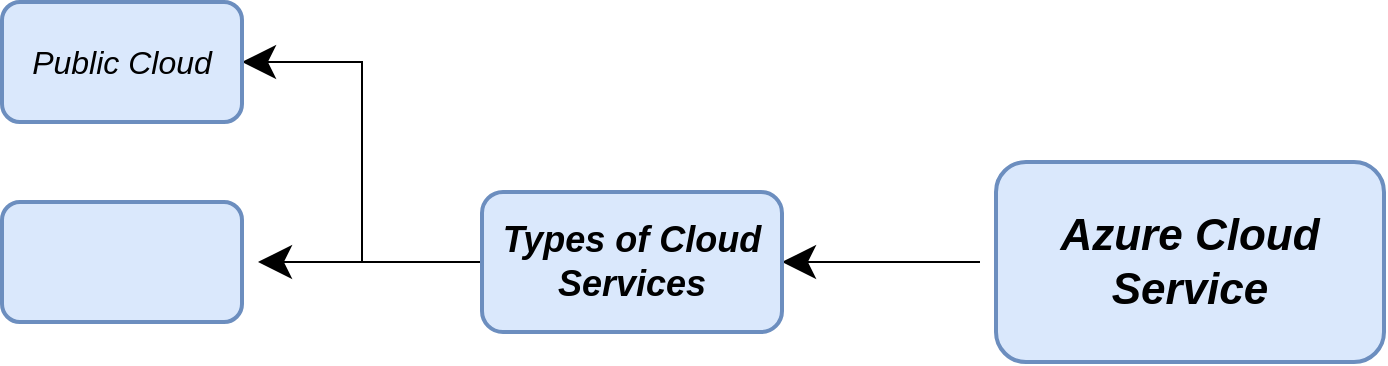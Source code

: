 <mxfile version="15.3.5" type="github">
  <diagram id="qemPZvNpyssAUF0mMIDs" name="Page-1">
    <mxGraphModel dx="2249" dy="798" grid="1" gridSize="10" guides="1" tooltips="1" connect="1" arrows="1" fold="1" page="1" pageScale="1" pageWidth="827" pageHeight="1169" math="0" shadow="0">
      <root>
        <mxCell id="0" />
        <mxCell id="1" parent="0" />
        <mxCell id="l9tMWQ5-sVlqTfUE8LL0-3" value="" style="endArrow=classic;html=1;startSize=14;endSize=14;sourcePerimeterSpacing=8;targetPerimeterSpacing=8;rounded=0;entryX=1;entryY=0.5;entryDx=0;entryDy=0;" edge="1" parent="1" source="l9tMWQ5-sVlqTfUE8LL0-1" target="l9tMWQ5-sVlqTfUE8LL0-2">
          <mxGeometry relative="1" as="geometry" />
        </mxCell>
        <mxCell id="l9tMWQ5-sVlqTfUE8LL0-1" value="&lt;font style=&quot;font-size: 22px&quot;&gt;&lt;b&gt;&lt;i&gt;Azure Cloud Service&lt;/i&gt;&lt;/b&gt;&lt;/font&gt;" style="rounded=1;whiteSpace=wrap;html=1;hachureGap=4;pointerEvents=0;fillColor=#dae8fc;strokeColor=#6c8ebf;strokeWidth=2;" vertex="1" parent="1">
          <mxGeometry x="317" y="190" width="194" height="100" as="geometry" />
        </mxCell>
        <mxCell id="l9tMWQ5-sVlqTfUE8LL0-6" value="" style="endArrow=classic;html=1;startSize=14;endSize=14;sourcePerimeterSpacing=8;targetPerimeterSpacing=8;rounded=0;entryX=1;entryY=0.5;entryDx=0;entryDy=0;exitX=0;exitY=0.5;exitDx=0;exitDy=0;" edge="1" parent="1" source="l9tMWQ5-sVlqTfUE8LL0-2" target="l9tMWQ5-sVlqTfUE8LL0-5">
          <mxGeometry relative="1" as="geometry">
            <Array as="points">
              <mxPoint y="240" />
              <mxPoint y="140" />
            </Array>
          </mxGeometry>
        </mxCell>
        <mxCell id="l9tMWQ5-sVlqTfUE8LL0-9" value="" style="edgeStyle=none;rounded=0;orthogonalLoop=1;jettySize=auto;html=1;startSize=14;endSize=14;sourcePerimeterSpacing=8;targetPerimeterSpacing=8;" edge="1" parent="1" source="l9tMWQ5-sVlqTfUE8LL0-2" target="l9tMWQ5-sVlqTfUE8LL0-8">
          <mxGeometry relative="1" as="geometry" />
        </mxCell>
        <mxCell id="l9tMWQ5-sVlqTfUE8LL0-2" value="&lt;font style=&quot;font-size: 18px&quot;&gt;&lt;b&gt;&lt;i&gt;Types of Cloud Services&lt;/i&gt;&lt;/b&gt;&lt;/font&gt;" style="whiteSpace=wrap;html=1;rounded=1;strokeColor=#6c8ebf;strokeWidth=2;fillColor=#dae8fc;hachureGap=4;" vertex="1" parent="1">
          <mxGeometry x="60" y="205" width="150" height="70" as="geometry" />
        </mxCell>
        <mxCell id="l9tMWQ5-sVlqTfUE8LL0-5" value="&lt;font style=&quot;font-size: 16px&quot;&gt;&lt;i&gt;Public Cloud&lt;/i&gt;&lt;/font&gt;" style="whiteSpace=wrap;html=1;rounded=1;strokeColor=#6c8ebf;strokeWidth=2;fillColor=#dae8fc;hachureGap=4;" vertex="1" parent="1">
          <mxGeometry x="-180" y="110" width="120" height="60" as="geometry" />
        </mxCell>
        <mxCell id="l9tMWQ5-sVlqTfUE8LL0-8" value="" style="whiteSpace=wrap;html=1;rounded=1;strokeColor=#6c8ebf;strokeWidth=2;fillColor=#dae8fc;hachureGap=4;" vertex="1" parent="1">
          <mxGeometry x="-180" y="210" width="120" height="60" as="geometry" />
        </mxCell>
      </root>
    </mxGraphModel>
  </diagram>
</mxfile>
